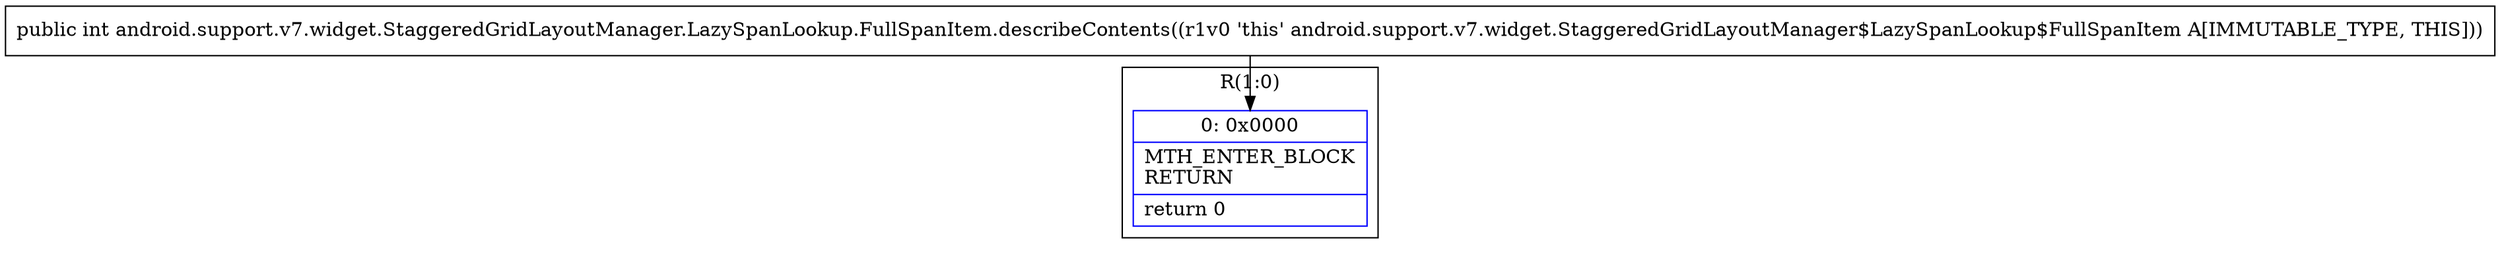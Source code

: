 digraph "CFG forandroid.support.v7.widget.StaggeredGridLayoutManager.LazySpanLookup.FullSpanItem.describeContents()I" {
subgraph cluster_Region_1858654253 {
label = "R(1:0)";
node [shape=record,color=blue];
Node_0 [shape=record,label="{0\:\ 0x0000|MTH_ENTER_BLOCK\lRETURN\l|return 0\l}"];
}
MethodNode[shape=record,label="{public int android.support.v7.widget.StaggeredGridLayoutManager.LazySpanLookup.FullSpanItem.describeContents((r1v0 'this' android.support.v7.widget.StaggeredGridLayoutManager$LazySpanLookup$FullSpanItem A[IMMUTABLE_TYPE, THIS])) }"];
MethodNode -> Node_0;
}

